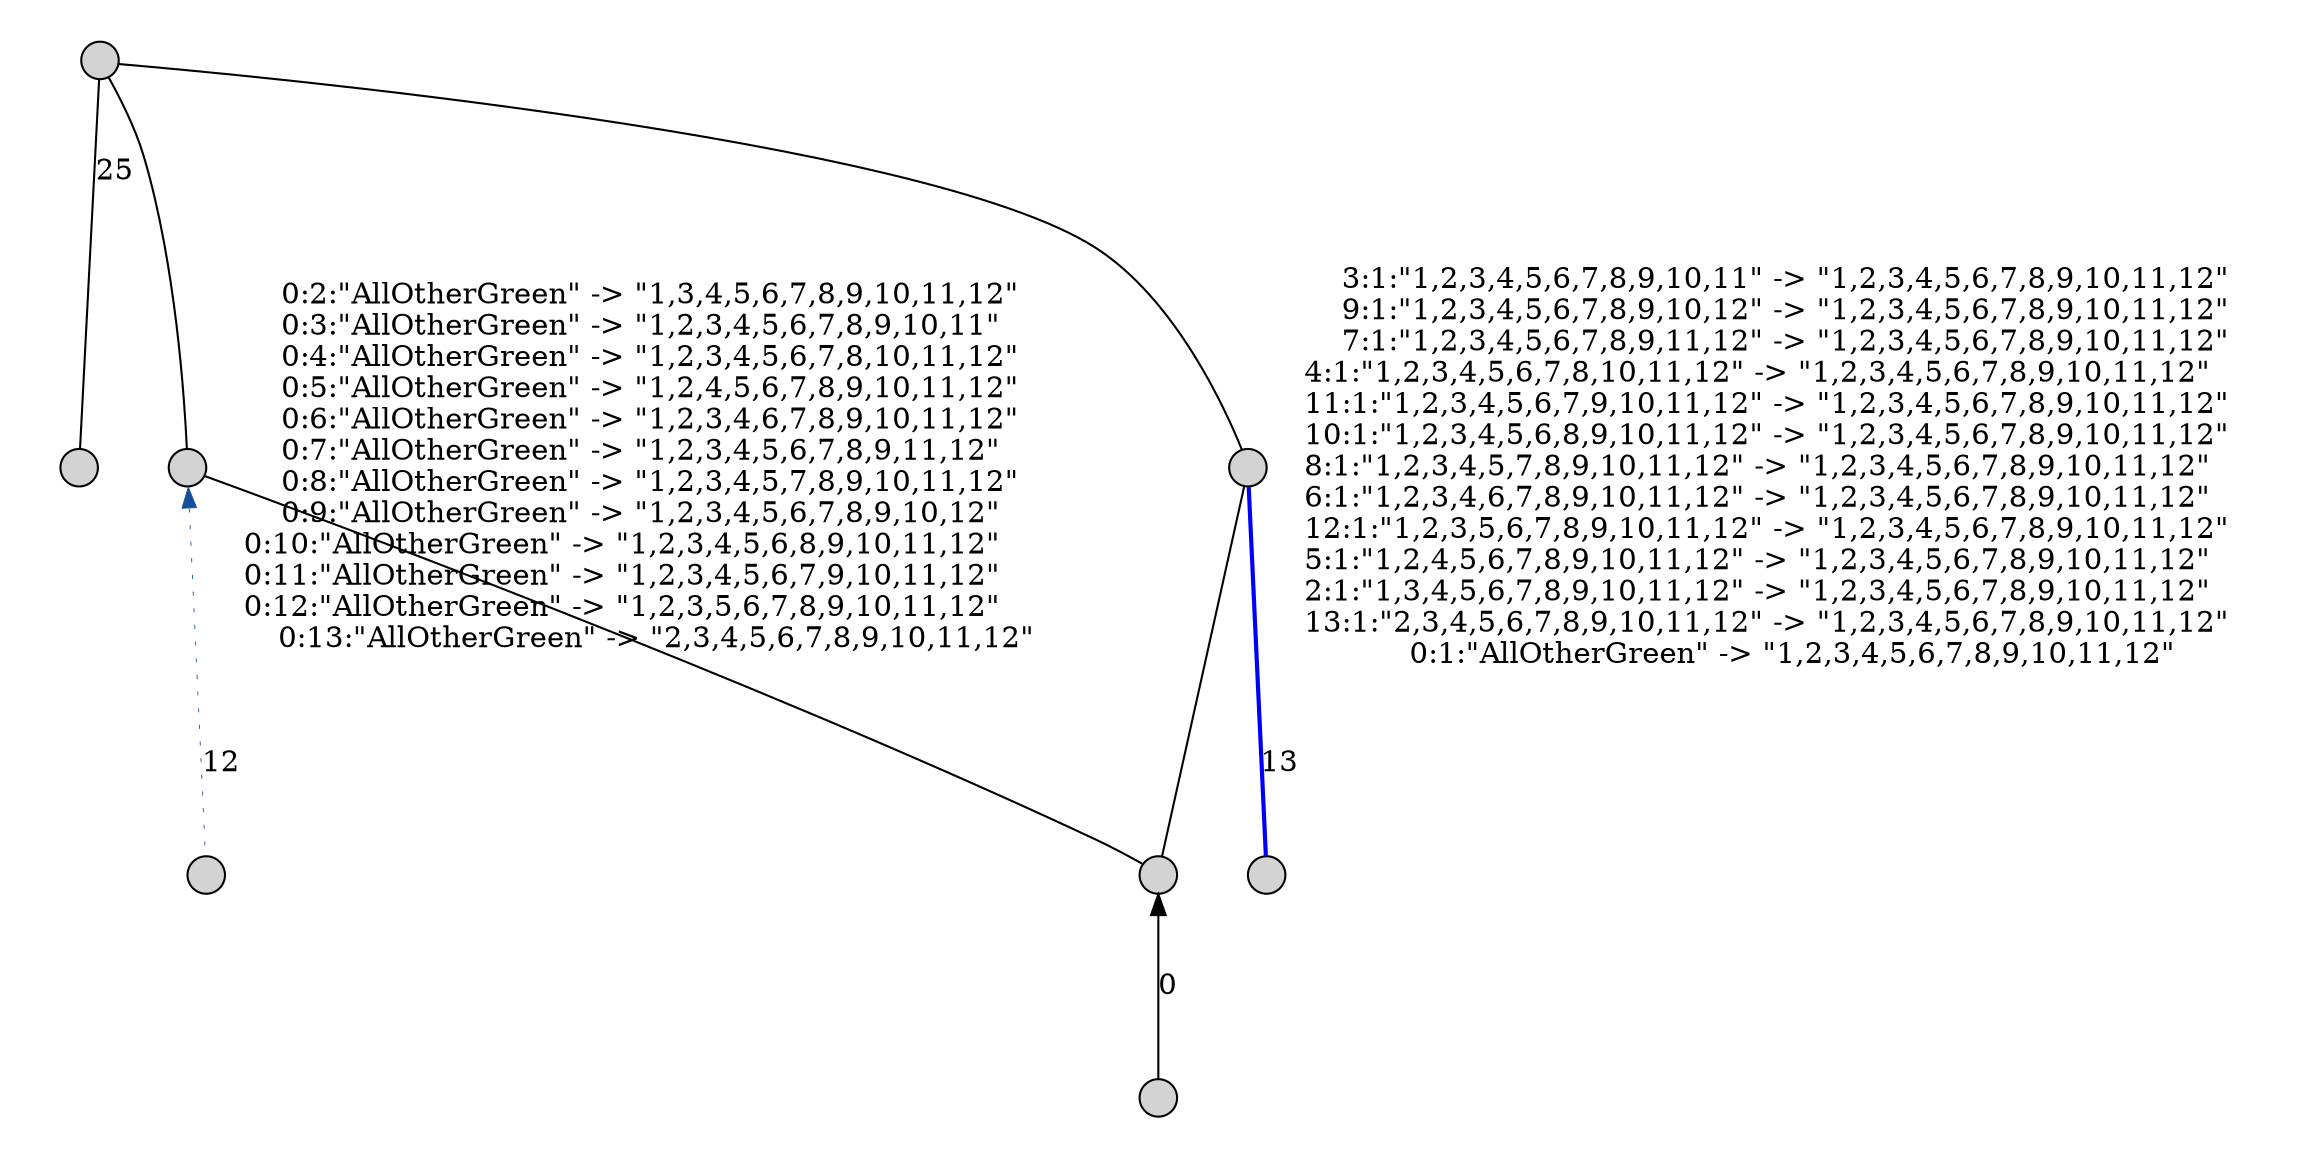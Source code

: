 // <Lattice object of 2 atoms 4 concepts 2 coatoms at 0x10f52ee10>
digraph Lattice {
	node [label="" shape=circle style=filled width=.25]
	edge [dir=none labeldistance=1.5 minlen=2]
	subgraph cluster_0 {
		style=filled
		color=transparent
		c0
		c0_end
		c0 -> c0_end ["\"\""="" arrowhead=none color="" dir=back label=0 penwidth="" style=""]
	}
	subgraph cluster_1 {
		style=filled
		color=transparent
		c1
		c1_end
		c1 -> c1_end [color="#134d9c" dir=back label=12 penwidth=0.4 style=dotted]
	}
	c1 -> c1 [label="0:2:\"AllOtherGreen\" -> \"1,3,4,5,6,7,8,9,10,11,12\"	
0:3:\"AllOtherGreen\" -> \"1,2,3,4,5,6,7,8,9,10,11\"	
0:4:\"AllOtherGreen\" -> \"1,2,3,4,5,6,7,8,10,11,12\"	
0:5:\"AllOtherGreen\" -> \"1,2,4,5,6,7,8,9,10,11,12\"	
0:6:\"AllOtherGreen\" -> \"1,2,3,4,6,7,8,9,10,11,12\"	
0:7:\"AllOtherGreen\" -> \"1,2,3,4,5,6,7,8,9,11,12\"	
0:8:\"AllOtherGreen\" -> \"1,2,3,4,5,7,8,9,10,11,12\"	
0:9:\"AllOtherGreen\" -> \"1,2,3,4,5,6,7,8,9,10,12\"	
0:10:\"AllOtherGreen\" -> \"1,2,3,4,5,6,8,9,10,11,12\"	
0:11:\"AllOtherGreen\" -> \"1,2,3,4,5,6,7,9,10,11,12\"	
0:12:\"AllOtherGreen\" -> \"1,2,3,5,6,7,8,9,10,11,12\"	
0:13:\"AllOtherGreen\" -> \"2,3,4,5,6,7,8,9,10,11,12\"" color=transparent labelangle=270]
	c1 -> c0
	subgraph cluster_2 {
		style=filled
		color=transparent
		c2
		c2_end
		c2 -> c2_end [arrowhead=none color="#0000FF" label=13 penwidth=2 style=solid]
	}
	c2 -> c2 [label="3:1:\"1,2,3,4,5,6,7,8,9,10,11\" -> \"1,2,3,4,5,6,7,8,9,10,11,12\"	
9:1:\"1,2,3,4,5,6,7,8,9,10,12\" -> \"1,2,3,4,5,6,7,8,9,10,11,12\"	
7:1:\"1,2,3,4,5,6,7,8,9,11,12\" -> \"1,2,3,4,5,6,7,8,9,10,11,12\"	
4:1:\"1,2,3,4,5,6,7,8,10,11,12\" -> \"1,2,3,4,5,6,7,8,9,10,11,12\"	
11:1:\"1,2,3,4,5,6,7,9,10,11,12\" -> \"1,2,3,4,5,6,7,8,9,10,11,12\"	
10:1:\"1,2,3,4,5,6,8,9,10,11,12\" -> \"1,2,3,4,5,6,7,8,9,10,11,12\"	
8:1:\"1,2,3,4,5,7,8,9,10,11,12\" -> \"1,2,3,4,5,6,7,8,9,10,11,12\"	
6:1:\"1,2,3,4,6,7,8,9,10,11,12\" -> \"1,2,3,4,5,6,7,8,9,10,11,12\"	
12:1:\"1,2,3,5,6,7,8,9,10,11,12\" -> \"1,2,3,4,5,6,7,8,9,10,11,12\"	
5:1:\"1,2,4,5,6,7,8,9,10,11,12\" -> \"1,2,3,4,5,6,7,8,9,10,11,12\"	
2:1:\"1,3,4,5,6,7,8,9,10,11,12\" -> \"1,2,3,4,5,6,7,8,9,10,11,12\"	
13:1:\"2,3,4,5,6,7,8,9,10,11,12\" -> \"1,2,3,4,5,6,7,8,9,10,11,12\"	
0:1:\"AllOtherGreen\" -> \"1,2,3,4,5,6,7,8,9,10,11,12\"" color=transparent labelangle=270]
	c2 -> c0
	subgraph cluster_3 {
		style=filled
		color=transparent
		c3
		c3_end
		c3 -> c3_end [label=25]
	}
	c3 -> c1
	c3 -> c2
}
